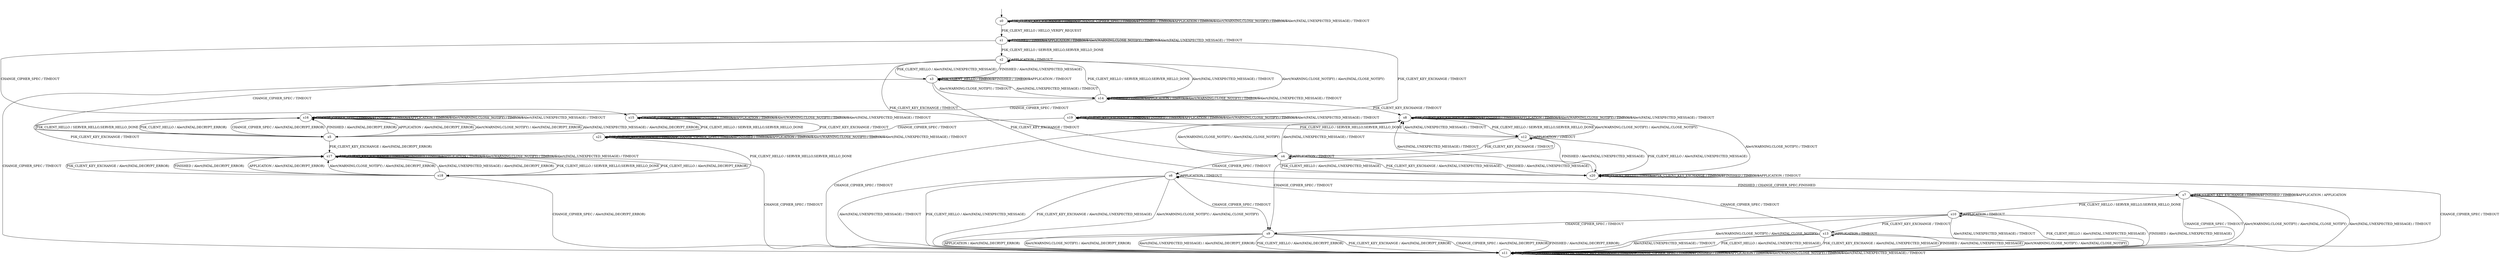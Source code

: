 digraph h5 {
s0 [label="s0"];
s1 [label="s1"];
s2 [label="s2"];
s3 [label="s3"];
s4 [label="s4"];
s5 [label="s5"];
s6 [label="s6"];
s7 [label="s7"];
s8 [label="s8"];
s9 [label="s9"];
s10 [label="s10"];
s11 [label="s11"];
s12 [label="s12"];
s13 [label="s13"];
s14 [label="s14"];
s15 [label="s15"];
s16 [label="s16"];
s17 [label="s17"];
s18 [label="s18"];
s19 [label="s19"];
s20 [label="s20"];
s21 [label="s21"];
s0 -> s1 [label="PSK_CLIENT_HELLO / HELLO_VERIFY_REQUEST"];
s0 -> s0 [label="PSK_CLIENT_KEY_EXCHANGE / TIMEOUT"];
s0 -> s0 [label="CHANGE_CIPHER_SPEC / TIMEOUT"];
s0 -> s0 [label="FINISHED / TIMEOUT"];
s0 -> s0 [label="APPLICATION / TIMEOUT"];
s0 -> s0 [label="Alert(WARNING,CLOSE_NOTIFY) / TIMEOUT"];
s0 -> s0 [label="Alert(FATAL,UNEXPECTED_MESSAGE) / TIMEOUT"];
s1 -> s2 [label="PSK_CLIENT_HELLO / SERVER_HELLO,SERVER_HELLO_DONE"];
s1 -> s19 [label="PSK_CLIENT_KEY_EXCHANGE / TIMEOUT"];
s1 -> s15 [label="CHANGE_CIPHER_SPEC / TIMEOUT"];
s1 -> s1 [label="FINISHED / TIMEOUT"];
s1 -> s1 [label="APPLICATION / TIMEOUT"];
s1 -> s1 [label="Alert(WARNING,CLOSE_NOTIFY) / TIMEOUT"];
s1 -> s1 [label="Alert(FATAL,UNEXPECTED_MESSAGE) / TIMEOUT"];
s2 -> s3 [label="PSK_CLIENT_HELLO / Alert(FATAL,UNEXPECTED_MESSAGE)"];
s2 -> s4 [label="PSK_CLIENT_KEY_EXCHANGE / TIMEOUT"];
s2 -> s5 [label="CHANGE_CIPHER_SPEC / TIMEOUT"];
s2 -> s3 [label="FINISHED / Alert(FATAL,UNEXPECTED_MESSAGE)"];
s2 -> s2 [label="APPLICATION / TIMEOUT"];
s2 -> s14 [label="Alert(WARNING,CLOSE_NOTIFY) / Alert(FATAL,CLOSE_NOTIFY)"];
s2 -> s14 [label="Alert(FATAL,UNEXPECTED_MESSAGE) / TIMEOUT"];
s3 -> s3 [label="PSK_CLIENT_HELLO / TIMEOUT"];
s3 -> s20 [label="PSK_CLIENT_KEY_EXCHANGE / TIMEOUT"];
s3 -> s11 [label="CHANGE_CIPHER_SPEC / TIMEOUT"];
s3 -> s3 [label="FINISHED / TIMEOUT"];
s3 -> s3 [label="APPLICATION / TIMEOUT"];
s3 -> s14 [label="Alert(WARNING,CLOSE_NOTIFY) / TIMEOUT"];
s3 -> s14 [label="Alert(FATAL,UNEXPECTED_MESSAGE) / TIMEOUT"];
s4 -> s20 [label="PSK_CLIENT_HELLO / Alert(FATAL,UNEXPECTED_MESSAGE)"];
s4 -> s20 [label="PSK_CLIENT_KEY_EXCHANGE / Alert(FATAL,UNEXPECTED_MESSAGE)"];
s4 -> s6 [label="CHANGE_CIPHER_SPEC / TIMEOUT"];
s4 -> s20 [label="FINISHED / Alert(FATAL,UNEXPECTED_MESSAGE)"];
s4 -> s4 [label="APPLICATION / TIMEOUT"];
s4 -> s8 [label="Alert(WARNING,CLOSE_NOTIFY) / Alert(FATAL,CLOSE_NOTIFY)"];
s4 -> s8 [label="Alert(FATAL,UNEXPECTED_MESSAGE) / TIMEOUT"];
s5 -> s16 [label="PSK_CLIENT_HELLO / Alert(FATAL,DECRYPT_ERROR)"];
s5 -> s17 [label="PSK_CLIENT_KEY_EXCHANGE / Alert(FATAL,DECRYPT_ERROR)"];
s5 -> s16 [label="CHANGE_CIPHER_SPEC / Alert(FATAL,DECRYPT_ERROR)"];
s5 -> s16 [label="FINISHED / Alert(FATAL,DECRYPT_ERROR)"];
s5 -> s16 [label="APPLICATION / Alert(FATAL,DECRYPT_ERROR)"];
s5 -> s16 [label="Alert(WARNING,CLOSE_NOTIFY) / Alert(FATAL,DECRYPT_ERROR)"];
s5 -> s16 [label="Alert(FATAL,UNEXPECTED_MESSAGE) / Alert(FATAL,DECRYPT_ERROR)"];
s6 -> s11 [label="PSK_CLIENT_HELLO / Alert(FATAL,UNEXPECTED_MESSAGE)"];
s6 -> s11 [label="PSK_CLIENT_KEY_EXCHANGE / Alert(FATAL,UNEXPECTED_MESSAGE)"];
s6 -> s9 [label="CHANGE_CIPHER_SPEC / TIMEOUT"];
s6 -> s7 [label="FINISHED / CHANGE_CIPHER_SPEC,FINISHED"];
s6 -> s6 [label="APPLICATION / TIMEOUT"];
s6 -> s11 [label="Alert(WARNING,CLOSE_NOTIFY) / Alert(FATAL,CLOSE_NOTIFY)"];
s6 -> s11 [label="Alert(FATAL,UNEXPECTED_MESSAGE) / TIMEOUT"];
s7 -> s10 [label="PSK_CLIENT_HELLO / SERVER_HELLO,SERVER_HELLO_DONE"];
s7 -> s7 [label="PSK_CLIENT_KEY_EXCHANGE / TIMEOUT"];
s7 -> s11 [label="CHANGE_CIPHER_SPEC / TIMEOUT"];
s7 -> s7 [label="FINISHED / TIMEOUT"];
s7 -> s7 [label="APPLICATION / APPLICATION"];
s7 -> s11 [label="Alert(WARNING,CLOSE_NOTIFY) / Alert(FATAL,CLOSE_NOTIFY)"];
s7 -> s11 [label="Alert(FATAL,UNEXPECTED_MESSAGE) / TIMEOUT"];
s8 -> s12 [label="PSK_CLIENT_HELLO / SERVER_HELLO,SERVER_HELLO_DONE"];
s8 -> s8 [label="PSK_CLIENT_KEY_EXCHANGE / TIMEOUT"];
s8 -> s11 [label="CHANGE_CIPHER_SPEC / TIMEOUT"];
s8 -> s8 [label="FINISHED / TIMEOUT"];
s8 -> s8 [label="APPLICATION / TIMEOUT"];
s8 -> s8 [label="Alert(WARNING,CLOSE_NOTIFY) / TIMEOUT"];
s8 -> s8 [label="Alert(FATAL,UNEXPECTED_MESSAGE) / TIMEOUT"];
s9 -> s11 [label="PSK_CLIENT_HELLO / Alert(FATAL,DECRYPT_ERROR)"];
s9 -> s11 [label="PSK_CLIENT_KEY_EXCHANGE / Alert(FATAL,DECRYPT_ERROR)"];
s9 -> s11 [label="CHANGE_CIPHER_SPEC / Alert(FATAL,DECRYPT_ERROR)"];
s9 -> s11 [label="FINISHED / Alert(FATAL,DECRYPT_ERROR)"];
s9 -> s11 [label="APPLICATION / Alert(FATAL,DECRYPT_ERROR)"];
s9 -> s11 [label="Alert(WARNING,CLOSE_NOTIFY) / Alert(FATAL,DECRYPT_ERROR)"];
s9 -> s11 [label="Alert(FATAL,UNEXPECTED_MESSAGE) / Alert(FATAL,DECRYPT_ERROR)"];
s10 -> s11 [label="PSK_CLIENT_HELLO / Alert(FATAL,UNEXPECTED_MESSAGE)"];
s10 -> s13 [label="PSK_CLIENT_KEY_EXCHANGE / TIMEOUT"];
s10 -> s9 [label="CHANGE_CIPHER_SPEC / TIMEOUT"];
s10 -> s11 [label="FINISHED / Alert(FATAL,UNEXPECTED_MESSAGE)"];
s10 -> s10 [label="APPLICATION / TIMEOUT"];
s10 -> s11 [label="Alert(WARNING,CLOSE_NOTIFY) / Alert(FATAL,CLOSE_NOTIFY)"];
s10 -> s11 [label="Alert(FATAL,UNEXPECTED_MESSAGE) / TIMEOUT"];
s11 -> s11 [label="PSK_CLIENT_HELLO / TIMEOUT"];
s11 -> s11 [label="PSK_CLIENT_KEY_EXCHANGE / TIMEOUT"];
s11 -> s11 [label="CHANGE_CIPHER_SPEC / TIMEOUT"];
s11 -> s11 [label="FINISHED / TIMEOUT"];
s11 -> s11 [label="APPLICATION / TIMEOUT"];
s11 -> s11 [label="Alert(WARNING,CLOSE_NOTIFY) / TIMEOUT"];
s11 -> s11 [label="Alert(FATAL,UNEXPECTED_MESSAGE) / TIMEOUT"];
s12 -> s20 [label="PSK_CLIENT_HELLO / Alert(FATAL,UNEXPECTED_MESSAGE)"];
s12 -> s4 [label="PSK_CLIENT_KEY_EXCHANGE / TIMEOUT"];
s12 -> s9 [label="CHANGE_CIPHER_SPEC / TIMEOUT"];
s12 -> s20 [label="FINISHED / Alert(FATAL,UNEXPECTED_MESSAGE)"];
s12 -> s12 [label="APPLICATION / TIMEOUT"];
s12 -> s8 [label="Alert(WARNING,CLOSE_NOTIFY) / Alert(FATAL,CLOSE_NOTIFY)"];
s12 -> s8 [label="Alert(FATAL,UNEXPECTED_MESSAGE) / TIMEOUT"];
s13 -> s11 [label="PSK_CLIENT_HELLO / Alert(FATAL,UNEXPECTED_MESSAGE)"];
s13 -> s11 [label="PSK_CLIENT_KEY_EXCHANGE / Alert(FATAL,UNEXPECTED_MESSAGE)"];
s13 -> s6 [label="CHANGE_CIPHER_SPEC / TIMEOUT"];
s13 -> s11 [label="FINISHED / Alert(FATAL,UNEXPECTED_MESSAGE)"];
s13 -> s13 [label="APPLICATION / TIMEOUT"];
s13 -> s11 [label="Alert(WARNING,CLOSE_NOTIFY) / Alert(FATAL,CLOSE_NOTIFY)"];
s13 -> s11 [label="Alert(FATAL,UNEXPECTED_MESSAGE) / TIMEOUT"];
s14 -> s2 [label="PSK_CLIENT_HELLO / SERVER_HELLO,SERVER_HELLO_DONE"];
s14 -> s8 [label="PSK_CLIENT_KEY_EXCHANGE / TIMEOUT"];
s14 -> s16 [label="CHANGE_CIPHER_SPEC / TIMEOUT"];
s14 -> s14 [label="FINISHED / TIMEOUT"];
s14 -> s14 [label="APPLICATION / TIMEOUT"];
s14 -> s14 [label="Alert(WARNING,CLOSE_NOTIFY) / TIMEOUT"];
s14 -> s14 [label="Alert(FATAL,UNEXPECTED_MESSAGE) / TIMEOUT"];
s15 -> s5 [label="PSK_CLIENT_HELLO / SERVER_HELLO,SERVER_HELLO_DONE"];
s15 -> s21 [label="PSK_CLIENT_KEY_EXCHANGE / TIMEOUT"];
s15 -> s15 [label="CHANGE_CIPHER_SPEC / TIMEOUT"];
s15 -> s15 [label="FINISHED / TIMEOUT"];
s15 -> s15 [label="APPLICATION / TIMEOUT"];
s15 -> s15 [label="Alert(WARNING,CLOSE_NOTIFY) / TIMEOUT"];
s15 -> s15 [label="Alert(FATAL,UNEXPECTED_MESSAGE) / TIMEOUT"];
s16 -> s5 [label="PSK_CLIENT_HELLO / SERVER_HELLO,SERVER_HELLO_DONE"];
s16 -> s17 [label="PSK_CLIENT_KEY_EXCHANGE / TIMEOUT"];
s16 -> s16 [label="CHANGE_CIPHER_SPEC / TIMEOUT"];
s16 -> s16 [label="FINISHED / TIMEOUT"];
s16 -> s16 [label="APPLICATION / TIMEOUT"];
s16 -> s16 [label="Alert(WARNING,CLOSE_NOTIFY) / TIMEOUT"];
s16 -> s16 [label="Alert(FATAL,UNEXPECTED_MESSAGE) / TIMEOUT"];
s17 -> s18 [label="PSK_CLIENT_HELLO / SERVER_HELLO,SERVER_HELLO_DONE"];
s17 -> s17 [label="PSK_CLIENT_KEY_EXCHANGE / TIMEOUT"];
s17 -> s11 [label="CHANGE_CIPHER_SPEC / TIMEOUT"];
s17 -> s17 [label="FINISHED / TIMEOUT"];
s17 -> s17 [label="APPLICATION / TIMEOUT"];
s17 -> s17 [label="Alert(WARNING,CLOSE_NOTIFY) / TIMEOUT"];
s17 -> s17 [label="Alert(FATAL,UNEXPECTED_MESSAGE) / TIMEOUT"];
s18 -> s17 [label="PSK_CLIENT_HELLO / Alert(FATAL,DECRYPT_ERROR)"];
s18 -> s17 [label="PSK_CLIENT_KEY_EXCHANGE / Alert(FATAL,DECRYPT_ERROR)"];
s18 -> s11 [label="CHANGE_CIPHER_SPEC / Alert(FATAL,DECRYPT_ERROR)"];
s18 -> s17 [label="FINISHED / Alert(FATAL,DECRYPT_ERROR)"];
s18 -> s17 [label="APPLICATION / Alert(FATAL,DECRYPT_ERROR)"];
s18 -> s17 [label="Alert(WARNING,CLOSE_NOTIFY) / Alert(FATAL,DECRYPT_ERROR)"];
s18 -> s17 [label="Alert(FATAL,UNEXPECTED_MESSAGE) / Alert(FATAL,DECRYPT_ERROR)"];
s19 -> s12 [label="PSK_CLIENT_HELLO / SERVER_HELLO,SERVER_HELLO_DONE"];
s19 -> s19 [label="PSK_CLIENT_KEY_EXCHANGE / TIMEOUT"];
s19 -> s21 [label="CHANGE_CIPHER_SPEC / TIMEOUT"];
s19 -> s19 [label="FINISHED / TIMEOUT"];
s19 -> s19 [label="APPLICATION / TIMEOUT"];
s19 -> s19 [label="Alert(WARNING,CLOSE_NOTIFY) / TIMEOUT"];
s19 -> s19 [label="Alert(FATAL,UNEXPECTED_MESSAGE) / TIMEOUT"];
s20 -> s20 [label="PSK_CLIENT_HELLO / TIMEOUT"];
s20 -> s20 [label="PSK_CLIENT_KEY_EXCHANGE / TIMEOUT"];
s20 -> s11 [label="CHANGE_CIPHER_SPEC / TIMEOUT"];
s20 -> s20 [label="FINISHED / TIMEOUT"];
s20 -> s20 [label="APPLICATION / TIMEOUT"];
s20 -> s8 [label="Alert(WARNING,CLOSE_NOTIFY) / TIMEOUT"];
s20 -> s8 [label="Alert(FATAL,UNEXPECTED_MESSAGE) / TIMEOUT"];
s21 -> s18 [label="PSK_CLIENT_HELLO / SERVER_HELLO,SERVER_HELLO_DONE"];
s21 -> s21 [label="PSK_CLIENT_KEY_EXCHANGE / TIMEOUT"];
s21 -> s21 [label="CHANGE_CIPHER_SPEC / TIMEOUT"];
s21 -> s21 [label="FINISHED / TIMEOUT"];
s21 -> s21 [label="APPLICATION / TIMEOUT"];
s21 -> s21 [label="Alert(WARNING,CLOSE_NOTIFY) / TIMEOUT"];
s21 -> s21 [label="Alert(FATAL,UNEXPECTED_MESSAGE) / TIMEOUT"];
__start0 [shape=none, label=""];
__start0 -> s0 [label=""];
}
